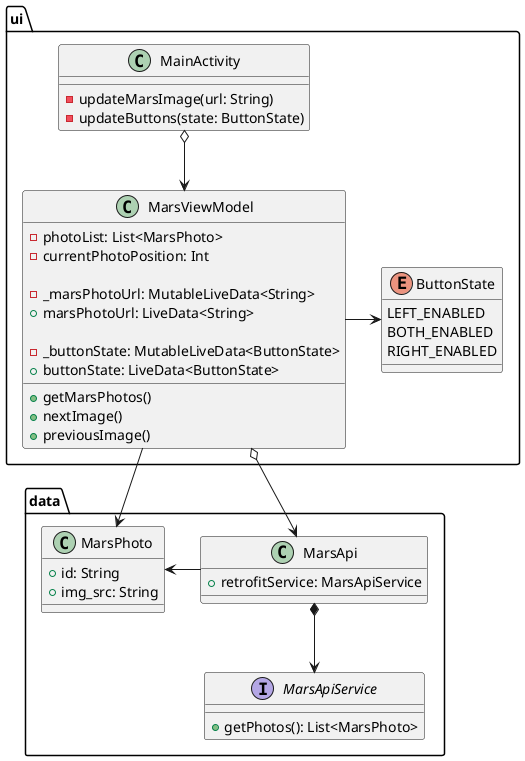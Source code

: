 @startuml

class ui.MainActivity {
- updateMarsImage(url: String)
- updateButtons(state: ButtonState)
}

class ui.MarsViewModel{
- photoList: List<MarsPhoto>
- currentPhotoPosition: Int

- _marsPhotoUrl: MutableLiveData<String>
+ marsPhotoUrl: LiveData<String>

- _buttonState: MutableLiveData<ButtonState>
+ buttonState: LiveData<ButtonState>

+ getMarsPhotos()
+ nextImage()
+ previousImage()
}

enum ui.ButtonState{
LEFT_ENABLED
BOTH_ENABLED
RIGHT_ENABLED
}

class data.MarsApi {
+ retrofitService: MarsApiService
}

interface data.MarsApiService{
+ getPhotos(): List<MarsPhoto>
}

class data.MarsPhoto {
+ id: String
+ img_src: String
}

ui.MainActivity o-d-> ui.MarsViewModel
ui.MarsViewModel -> ui.ButtonState
ui.MarsViewModel -r-> data.MarsPhoto
ui.MarsViewModel o-d-> data.MarsApi
data.MarsApi *-d-> data.MarsApiService
data.MarsApi -l-> data.MarsPhoto

@enduml